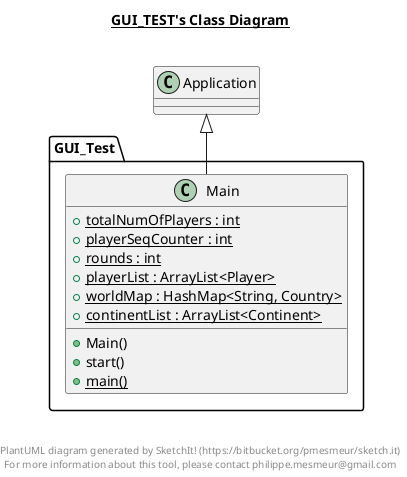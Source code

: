 @startuml

title __GUI_TEST's Class Diagram__\n

  package GUI_Test {
    class Main {
        {static} + totalNumOfPlayers : int
        {static} + playerSeqCounter : int
        {static} + rounds : int
        {static} + playerList : ArrayList<Player>
        {static} + worldMap : HashMap<String, Country>
        {static} + continentList : ArrayList<Continent>
        + Main()
        + start()
        {static} + main()
    }
  }
  

  Main -up-|> Application


right footer


PlantUML diagram generated by SketchIt! (https://bitbucket.org/pmesmeur/sketch.it)
For more information about this tool, please contact philippe.mesmeur@gmail.com
endfooter

@enduml
